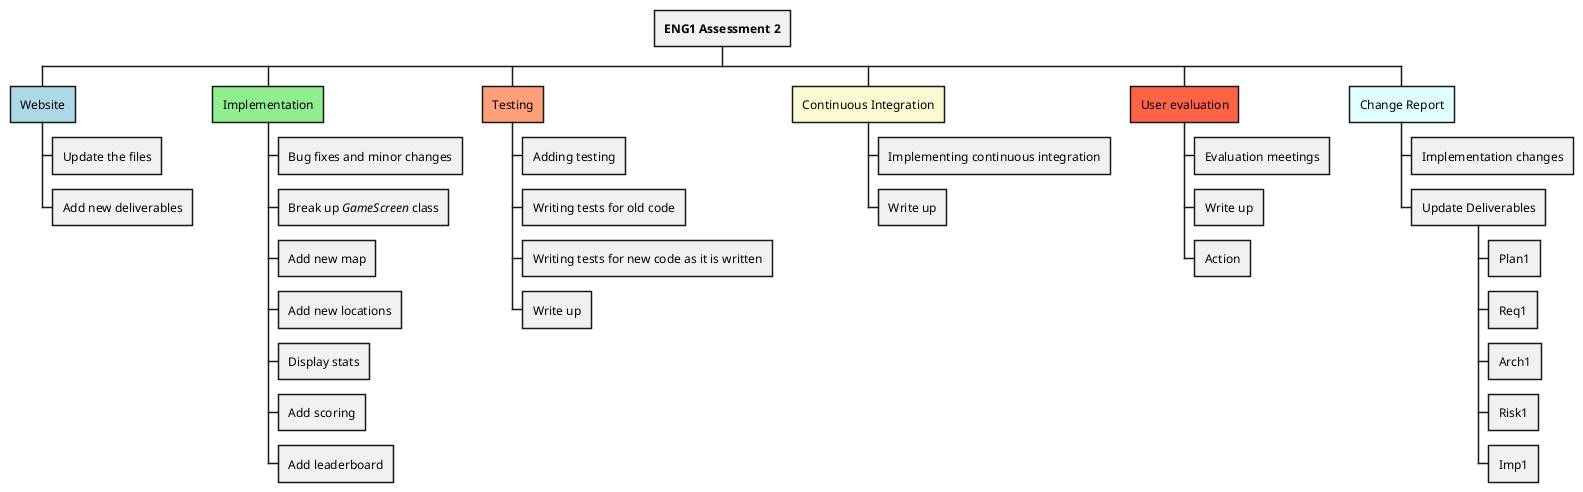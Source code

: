 @startwbs
'https://plantuml.com/wbs-diagram

* **ENG1 Assessment 2**
**[#LightBlue] Website
*** Update the files
*** Add new deliverables
**[#LightGreen] Implementation
*** Bug fixes and minor changes
*** Break up <i>GameScreen</i> class
*** Add new map
*** Add new locations
*** Display stats
*** Add scoring
*** Add leaderboard
**[#LightSalmon] Testing
*** Adding testing
*** Writing tests for old code
*** Writing tests for new code as it is written
*** Write up
**[#LightGoldenRodYellow] Continuous Integration
*** Implementing continuous integration
*** Write up
**[#Tomato] User evaluation
*** Evaluation meetings
*** Write up
*** Action
**[#LightCyan] Change Report
*** Implementation changes
*** Update Deliverables
**** Plan1
**** Req1
**** Arch1
**** Risk1
**** Imp1


@endwbs